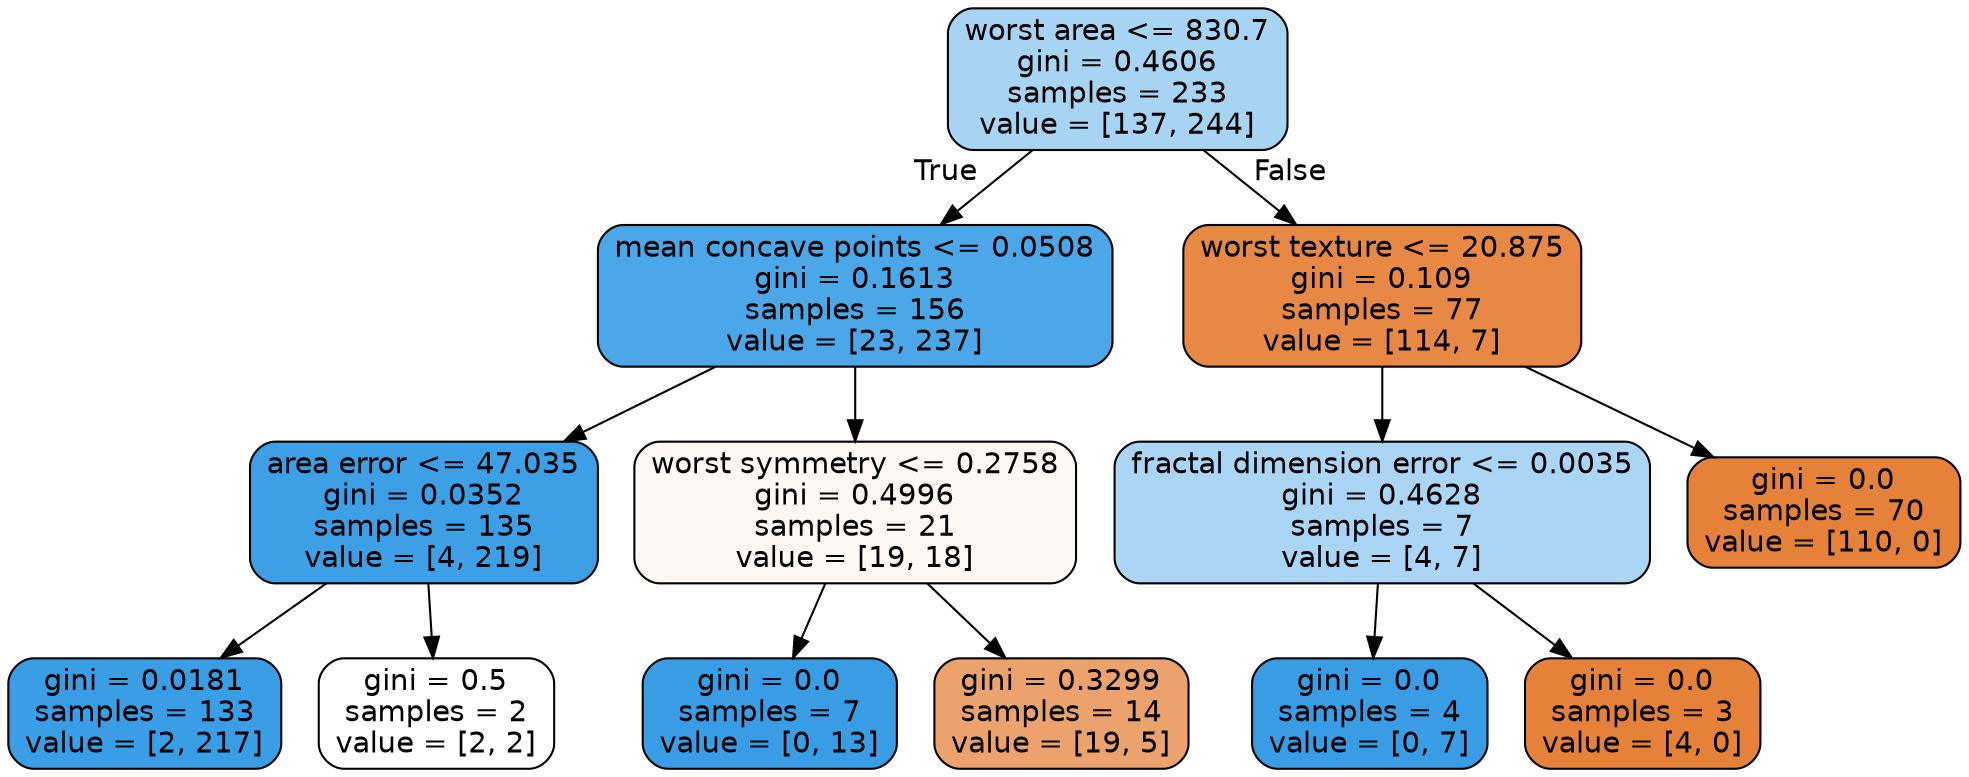 digraph Tree {
node [shape=box, style="filled, rounded", color="black", fontname=helvetica] ;
edge [fontname=helvetica] ;
0 [label="worst area <= 830.7\ngini = 0.4606\nsamples = 233\nvalue = [137, 244]", fillcolor="#399de570"] ;
1 [label="mean concave points <= 0.0508\ngini = 0.1613\nsamples = 156\nvalue = [23, 237]", fillcolor="#399de5e6"] ;
0 -> 1 [labeldistance=2.5, labelangle=45, headlabel="True"] ;
2 [label="area error <= 47.035\ngini = 0.0352\nsamples = 135\nvalue = [4, 219]", fillcolor="#399de5fa"] ;
1 -> 2 ;
3 [label="gini = 0.0181\nsamples = 133\nvalue = [2, 217]", fillcolor="#399de5fd"] ;
2 -> 3 ;
4 [label="gini = 0.5\nsamples = 2\nvalue = [2, 2]", fillcolor="#e5813900"] ;
2 -> 4 ;
5 [label="worst symmetry <= 0.2758\ngini = 0.4996\nsamples = 21\nvalue = [19, 18]", fillcolor="#e581390d"] ;
1 -> 5 ;
6 [label="gini = 0.0\nsamples = 7\nvalue = [0, 13]", fillcolor="#399de5ff"] ;
5 -> 6 ;
7 [label="gini = 0.3299\nsamples = 14\nvalue = [19, 5]", fillcolor="#e58139bc"] ;
5 -> 7 ;
8 [label="worst texture <= 20.875\ngini = 0.109\nsamples = 77\nvalue = [114, 7]", fillcolor="#e58139ef"] ;
0 -> 8 [labeldistance=2.5, labelangle=-45, headlabel="False"] ;
9 [label="fractal dimension error <= 0.0035\ngini = 0.4628\nsamples = 7\nvalue = [4, 7]", fillcolor="#399de56d"] ;
8 -> 9 ;
10 [label="gini = 0.0\nsamples = 4\nvalue = [0, 7]", fillcolor="#399de5ff"] ;
9 -> 10 ;
11 [label="gini = 0.0\nsamples = 3\nvalue = [4, 0]", fillcolor="#e58139ff"] ;
9 -> 11 ;
12 [label="gini = 0.0\nsamples = 70\nvalue = [110, 0]", fillcolor="#e58139ff"] ;
8 -> 12 ;
}
